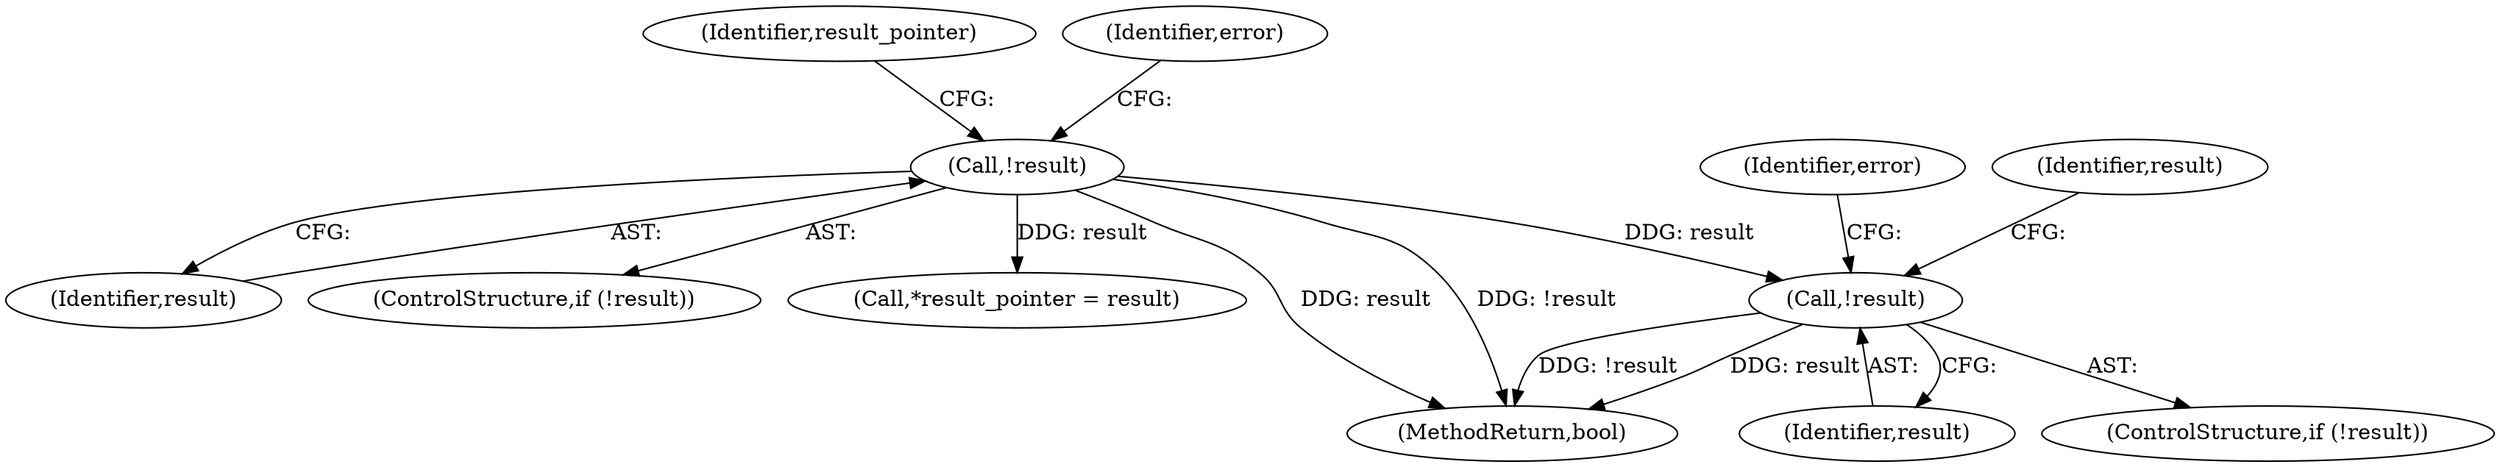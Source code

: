 digraph "0_Chrome_181c7400b2bf50ba02ac77149749fb419b4d4797@pointer" {
"1000214" [label="(Call,!result)"];
"1000127" [label="(Call,!result)"];
"1000127" [label="(Call,!result)"];
"1000234" [label="(MethodReturn,bool)"];
"1000138" [label="(Identifier,result_pointer)"];
"1000128" [label="(Identifier,result)"];
"1000219" [label="(Identifier,error)"];
"1000126" [label="(ControlStructure,if (!result))"];
"1000225" [label="(Identifier,result)"];
"1000213" [label="(ControlStructure,if (!result))"];
"1000132" [label="(Identifier,error)"];
"1000214" [label="(Call,!result)"];
"1000136" [label="(Call,*result_pointer = result)"];
"1000215" [label="(Identifier,result)"];
"1000214" -> "1000213"  [label="AST: "];
"1000214" -> "1000215"  [label="CFG: "];
"1000215" -> "1000214"  [label="AST: "];
"1000219" -> "1000214"  [label="CFG: "];
"1000225" -> "1000214"  [label="CFG: "];
"1000214" -> "1000234"  [label="DDG: !result"];
"1000214" -> "1000234"  [label="DDG: result"];
"1000127" -> "1000214"  [label="DDG: result"];
"1000127" -> "1000126"  [label="AST: "];
"1000127" -> "1000128"  [label="CFG: "];
"1000128" -> "1000127"  [label="AST: "];
"1000132" -> "1000127"  [label="CFG: "];
"1000138" -> "1000127"  [label="CFG: "];
"1000127" -> "1000234"  [label="DDG: !result"];
"1000127" -> "1000234"  [label="DDG: result"];
"1000127" -> "1000136"  [label="DDG: result"];
}
